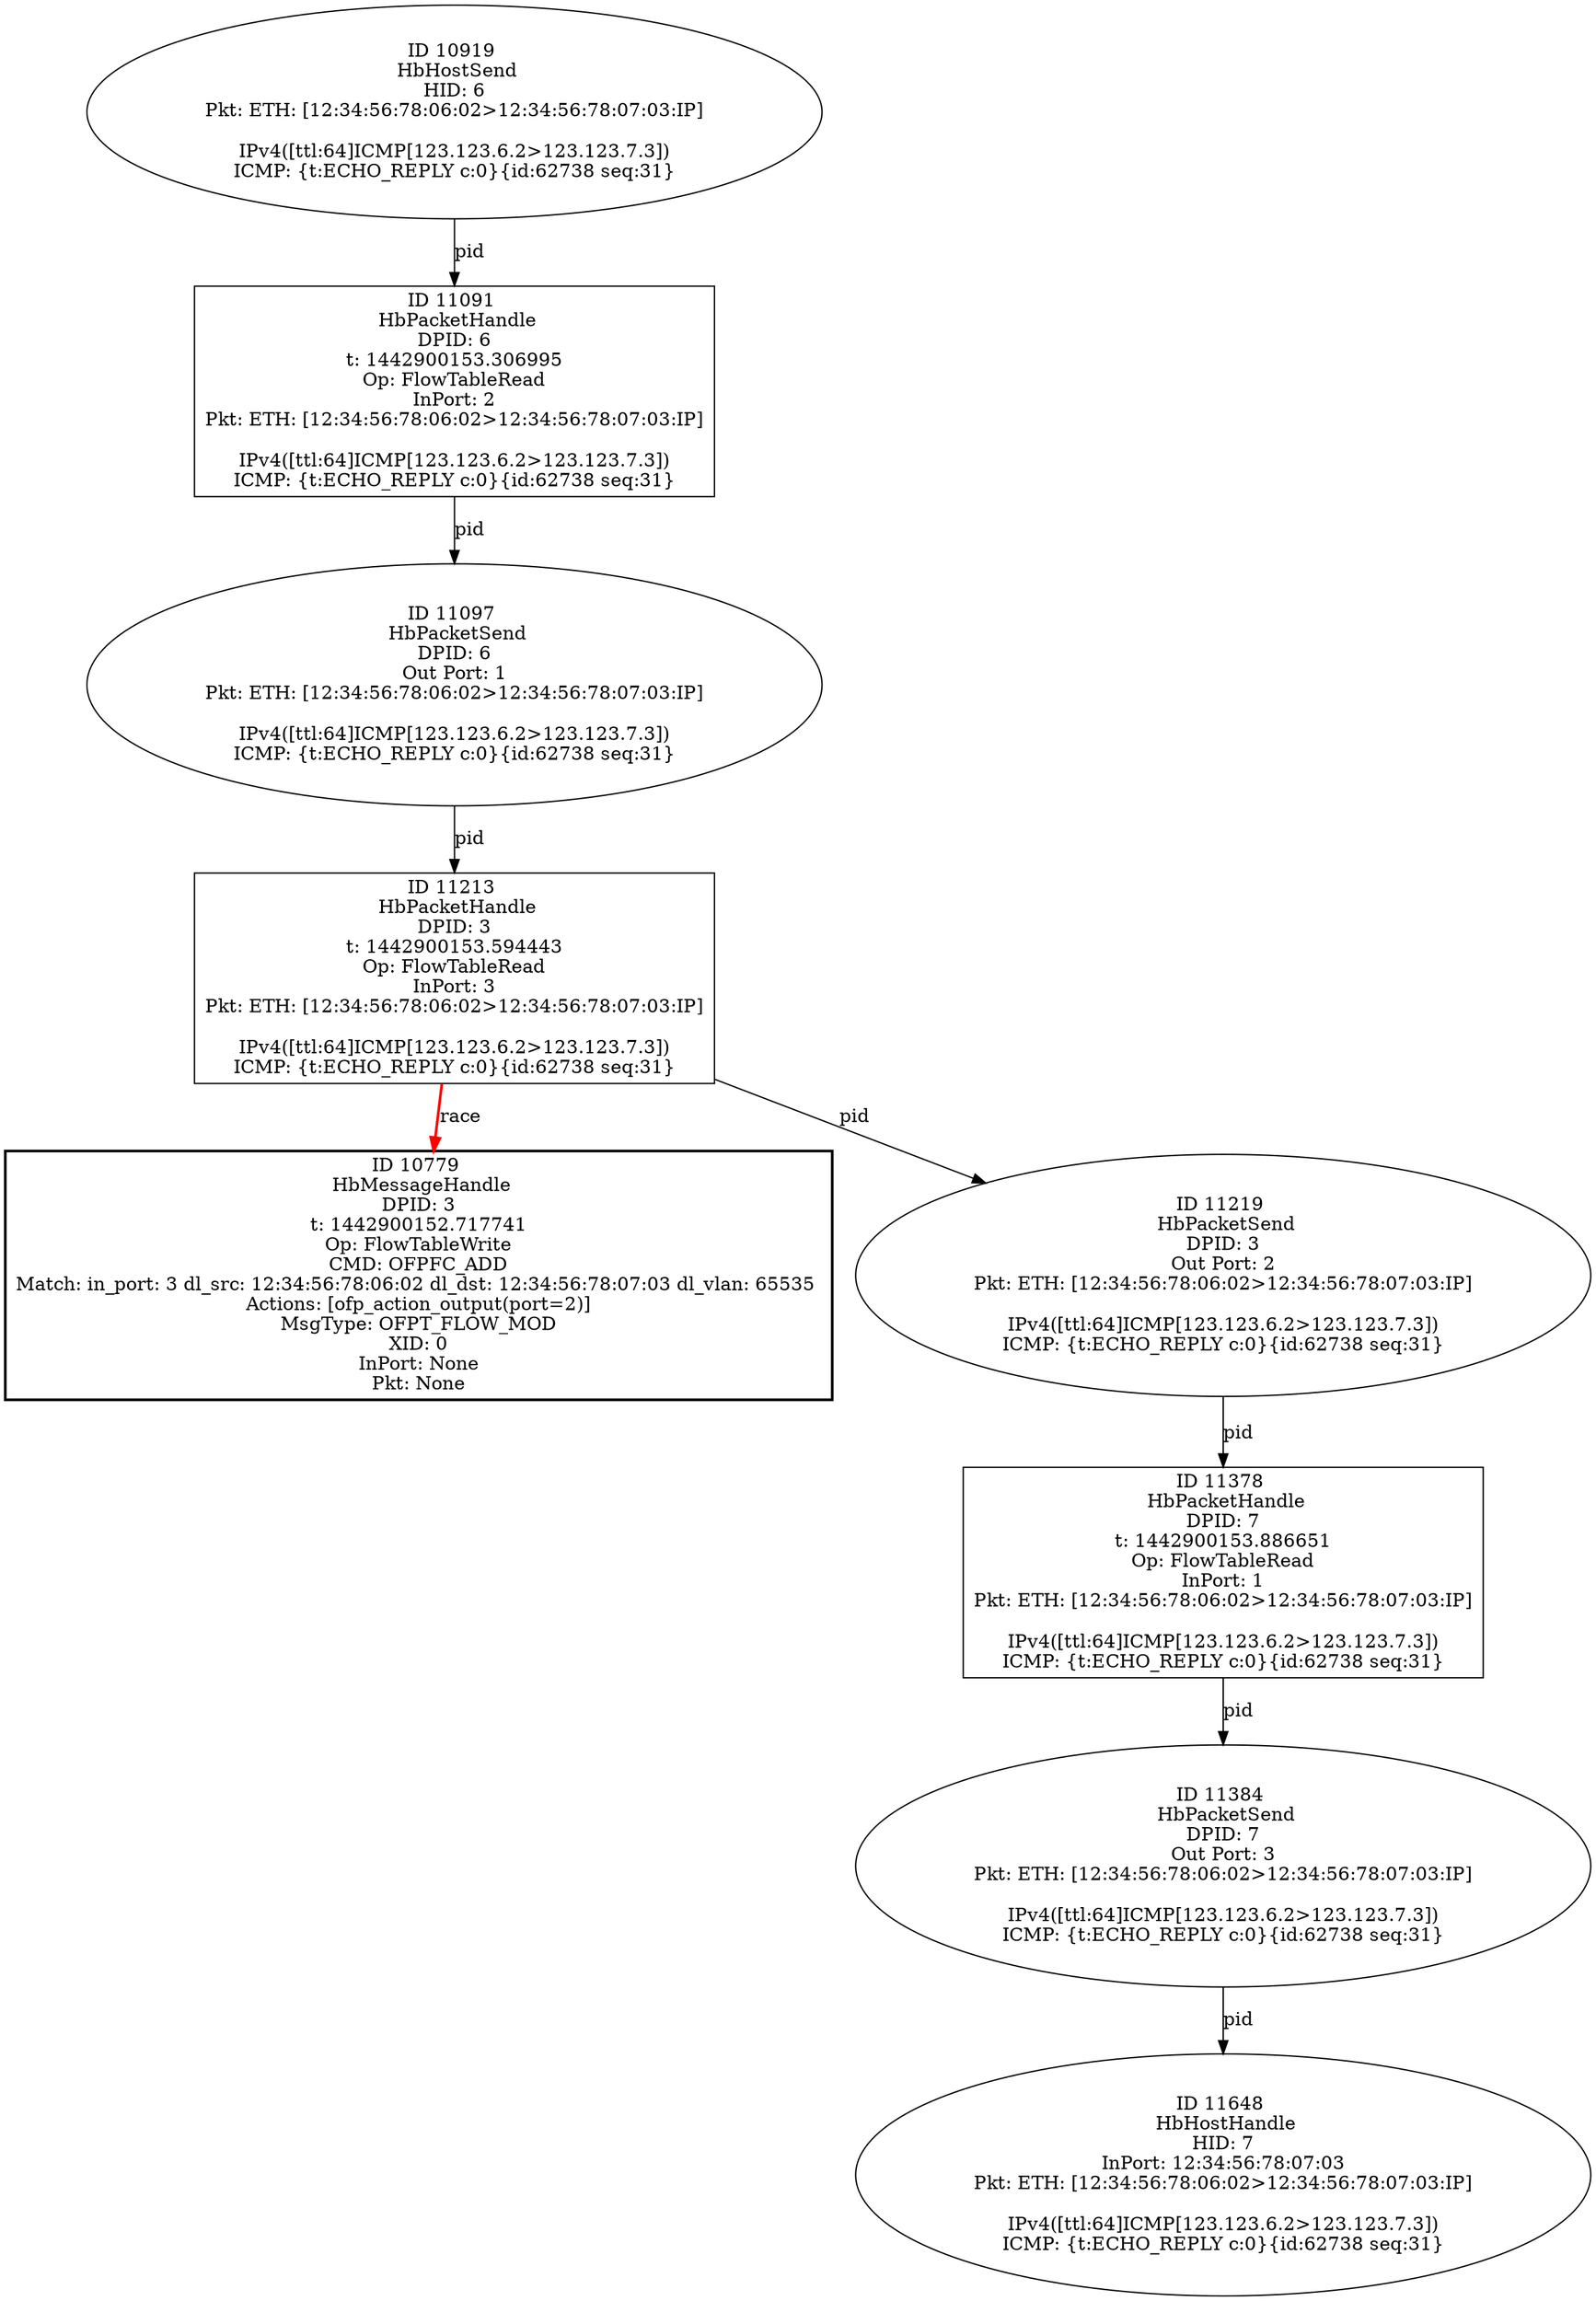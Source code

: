 strict digraph G {
11648 [shape=oval, event=<hb_events.HbHostHandle object at 0x10a52fc10>, label="ID 11648 
 HbHostHandle
HID: 7
InPort: 12:34:56:78:07:03
Pkt: ETH: [12:34:56:78:06:02>12:34:56:78:07:03:IP]

IPv4([ttl:64]ICMP[123.123.6.2>123.123.7.3])
ICMP: {t:ECHO_REPLY c:0}{id:62738 seq:31}"];
10919 [shape=oval, event=<hb_events.HbHostSend object at 0x10a18ac90>, label="ID 10919 
 HbHostSend
HID: 6
Pkt: ETH: [12:34:56:78:06:02>12:34:56:78:07:03:IP]

IPv4([ttl:64]ICMP[123.123.6.2>123.123.7.3])
ICMP: {t:ECHO_REPLY c:0}{id:62738 seq:31}"];
11213 [shape=box, event=<hb_events.HbPacketHandle object at 0x10a2ae590>, label="ID 11213 
 HbPacketHandle
DPID: 3
t: 1442900153.594443
Op: FlowTableRead
InPort: 3
Pkt: ETH: [12:34:56:78:06:02>12:34:56:78:07:03:IP]

IPv4([ttl:64]ICMP[123.123.6.2>123.123.7.3])
ICMP: {t:ECHO_REPLY c:0}{id:62738 seq:31}"];
11378 [shape=box, event=<hb_events.HbPacketHandle object at 0x10a3b6ed0>, label="ID 11378 
 HbPacketHandle
DPID: 7
t: 1442900153.886651
Op: FlowTableRead
InPort: 1
Pkt: ETH: [12:34:56:78:06:02>12:34:56:78:07:03:IP]

IPv4([ttl:64]ICMP[123.123.6.2>123.123.7.3])
ICMP: {t:ECHO_REPLY c:0}{id:62738 seq:31}"];
11091 [shape=box, event=<hb_events.HbPacketHandle object at 0x10a2582d0>, label="ID 11091 
 HbPacketHandle
DPID: 6
t: 1442900153.306995
Op: FlowTableRead
InPort: 2
Pkt: ETH: [12:34:56:78:06:02>12:34:56:78:07:03:IP]

IPv4([ttl:64]ICMP[123.123.6.2>123.123.7.3])
ICMP: {t:ECHO_REPLY c:0}{id:62738 seq:31}"];
11384 [shape=oval, event=<hb_events.HbPacketSend object at 0x10a37c710>, label="ID 11384 
 HbPacketSend
DPID: 7
Out Port: 3
Pkt: ETH: [12:34:56:78:06:02>12:34:56:78:07:03:IP]

IPv4([ttl:64]ICMP[123.123.6.2>123.123.7.3])
ICMP: {t:ECHO_REPLY c:0}{id:62738 seq:31}"];
11097 [shape=oval, event=<hb_events.HbPacketSend object at 0x10a267490>, label="ID 11097 
 HbPacketSend
DPID: 6
Out Port: 1
Pkt: ETH: [12:34:56:78:06:02>12:34:56:78:07:03:IP]

IPv4([ttl:64]ICMP[123.123.6.2>123.123.7.3])
ICMP: {t:ECHO_REPLY c:0}{id:62738 seq:31}"];
10779 [shape=box, style=bold, event=<hb_events.HbMessageHandle object at 0x10a0f0550>, label="ID 10779 
 HbMessageHandle
DPID: 3
t: 1442900152.717741
Op: FlowTableWrite
CMD: OFPFC_ADD
Match: in_port: 3 dl_src: 12:34:56:78:06:02 dl_dst: 12:34:56:78:07:03 dl_vlan: 65535 
Actions: [ofp_action_output(port=2)]
MsgType: OFPT_FLOW_MOD
XID: 0
InPort: None
Pkt: None"];
11219 [shape=oval, event=<hb_events.HbPacketSend object at 0x10a2e9250>, label="ID 11219 
 HbPacketSend
DPID: 3
Out Port: 2
Pkt: ETH: [12:34:56:78:06:02>12:34:56:78:07:03:IP]

IPv4([ttl:64]ICMP[123.123.6.2>123.123.7.3])
ICMP: {t:ECHO_REPLY c:0}{id:62738 seq:31}"];
10919 -> 11091  [rel=pid, label=pid];
11213 -> 10779  [harmful=True, color=red, style=bold, rel=race, label=race];
11213 -> 11219  [rel=pid, label=pid];
11378 -> 11384  [rel=pid, label=pid];
11091 -> 11097  [rel=pid, label=pid];
11384 -> 11648  [rel=pid, label=pid];
11097 -> 11213  [rel=pid, label=pid];
11219 -> 11378  [rel=pid, label=pid];
}
